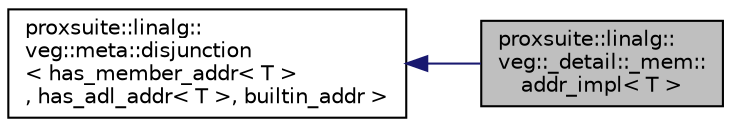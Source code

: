 digraph "proxsuite::linalg::veg::_detail::_mem::addr_impl&lt; T &gt;"
{
 // LATEX_PDF_SIZE
  bgcolor="transparent";
  edge [fontname="Helvetica",fontsize="10",labelfontname="Helvetica",labelfontsize="10"];
  node [fontname="Helvetica",fontsize="10",shape=record];
  rankdir="LR";
  Node1 [label="proxsuite::linalg::\lveg::_detail::_mem::\laddr_impl\< T \>",height=0.2,width=0.4,color="black", fillcolor="grey75", style="filled", fontcolor="black",tooltip=" "];
  Node2 -> Node1 [dir="back",color="midnightblue",fontsize="10",style="solid",fontname="Helvetica"];
  Node2 [label="proxsuite::linalg::\lveg::meta::disjunction\l\< has_member_addr\< T \>\l, has_adl_addr\< T \>, builtin_addr \>",height=0.2,width=0.4,color="black",URL="$structproxsuite_1_1linalg_1_1veg_1_1meta_1_1disjunction.html",tooltip=" "];
}
